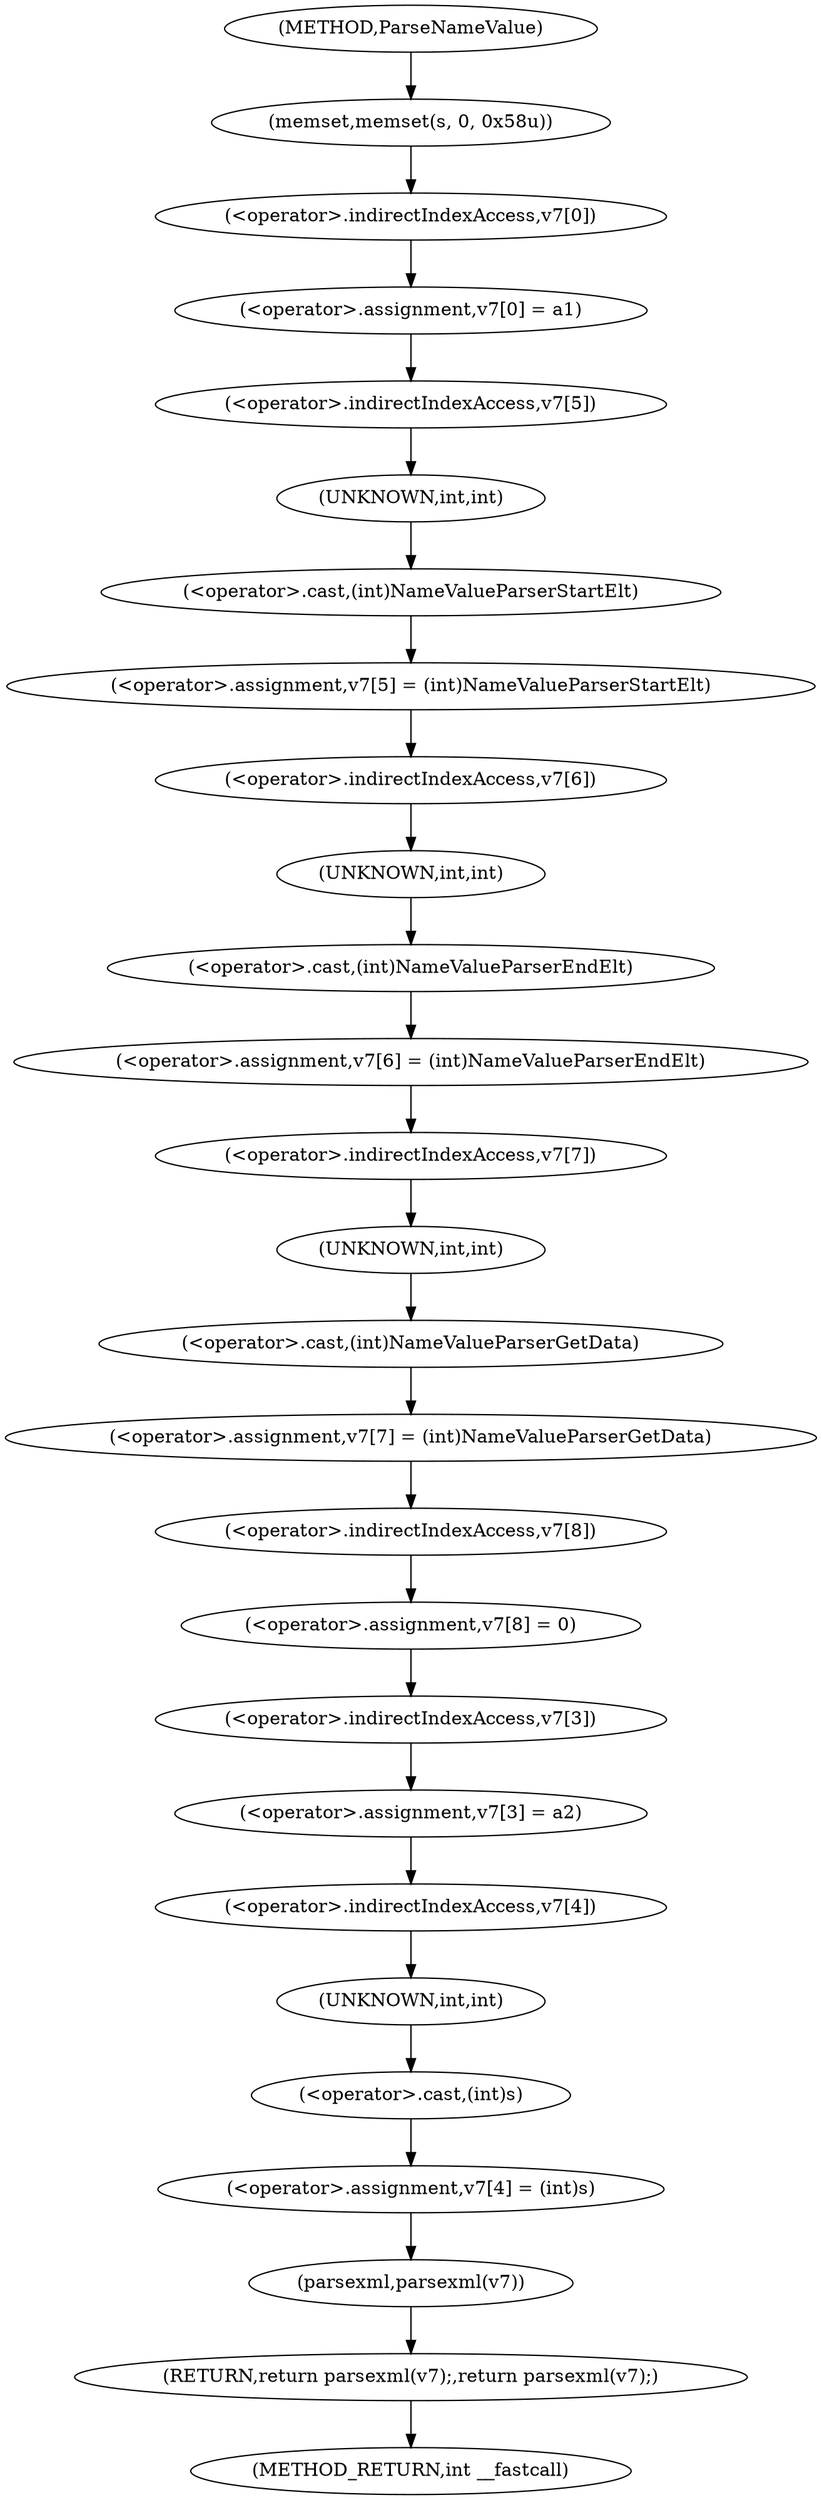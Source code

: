 digraph ParseNameValue {  
"1000108" [label = "(memset,memset(s, 0, 0x58u))" ]
"1000112" [label = "(<operator>.assignment,v7[0] = a1)" ]
"1000113" [label = "(<operator>.indirectIndexAccess,v7[0])" ]
"1000117" [label = "(<operator>.assignment,v7[5] = (int)NameValueParserStartElt)" ]
"1000118" [label = "(<operator>.indirectIndexAccess,v7[5])" ]
"1000121" [label = "(<operator>.cast,(int)NameValueParserStartElt)" ]
"1000122" [label = "(UNKNOWN,int,int)" ]
"1000124" [label = "(<operator>.assignment,v7[6] = (int)NameValueParserEndElt)" ]
"1000125" [label = "(<operator>.indirectIndexAccess,v7[6])" ]
"1000128" [label = "(<operator>.cast,(int)NameValueParserEndElt)" ]
"1000129" [label = "(UNKNOWN,int,int)" ]
"1000131" [label = "(<operator>.assignment,v7[7] = (int)NameValueParserGetData)" ]
"1000132" [label = "(<operator>.indirectIndexAccess,v7[7])" ]
"1000135" [label = "(<operator>.cast,(int)NameValueParserGetData)" ]
"1000136" [label = "(UNKNOWN,int,int)" ]
"1000138" [label = "(<operator>.assignment,v7[8] = 0)" ]
"1000139" [label = "(<operator>.indirectIndexAccess,v7[8])" ]
"1000143" [label = "(<operator>.assignment,v7[3] = a2)" ]
"1000144" [label = "(<operator>.indirectIndexAccess,v7[3])" ]
"1000148" [label = "(<operator>.assignment,v7[4] = (int)s)" ]
"1000149" [label = "(<operator>.indirectIndexAccess,v7[4])" ]
"1000152" [label = "(<operator>.cast,(int)s)" ]
"1000153" [label = "(UNKNOWN,int,int)" ]
"1000155" [label = "(RETURN,return parsexml(v7);,return parsexml(v7);)" ]
"1000156" [label = "(parsexml,parsexml(v7))" ]
"1000102" [label = "(METHOD,ParseNameValue)" ]
"1000158" [label = "(METHOD_RETURN,int __fastcall)" ]
  "1000108" -> "1000113" 
  "1000112" -> "1000118" 
  "1000113" -> "1000112" 
  "1000117" -> "1000125" 
  "1000118" -> "1000122" 
  "1000121" -> "1000117" 
  "1000122" -> "1000121" 
  "1000124" -> "1000132" 
  "1000125" -> "1000129" 
  "1000128" -> "1000124" 
  "1000129" -> "1000128" 
  "1000131" -> "1000139" 
  "1000132" -> "1000136" 
  "1000135" -> "1000131" 
  "1000136" -> "1000135" 
  "1000138" -> "1000144" 
  "1000139" -> "1000138" 
  "1000143" -> "1000149" 
  "1000144" -> "1000143" 
  "1000148" -> "1000156" 
  "1000149" -> "1000153" 
  "1000152" -> "1000148" 
  "1000153" -> "1000152" 
  "1000155" -> "1000158" 
  "1000156" -> "1000155" 
  "1000102" -> "1000108" 
}

